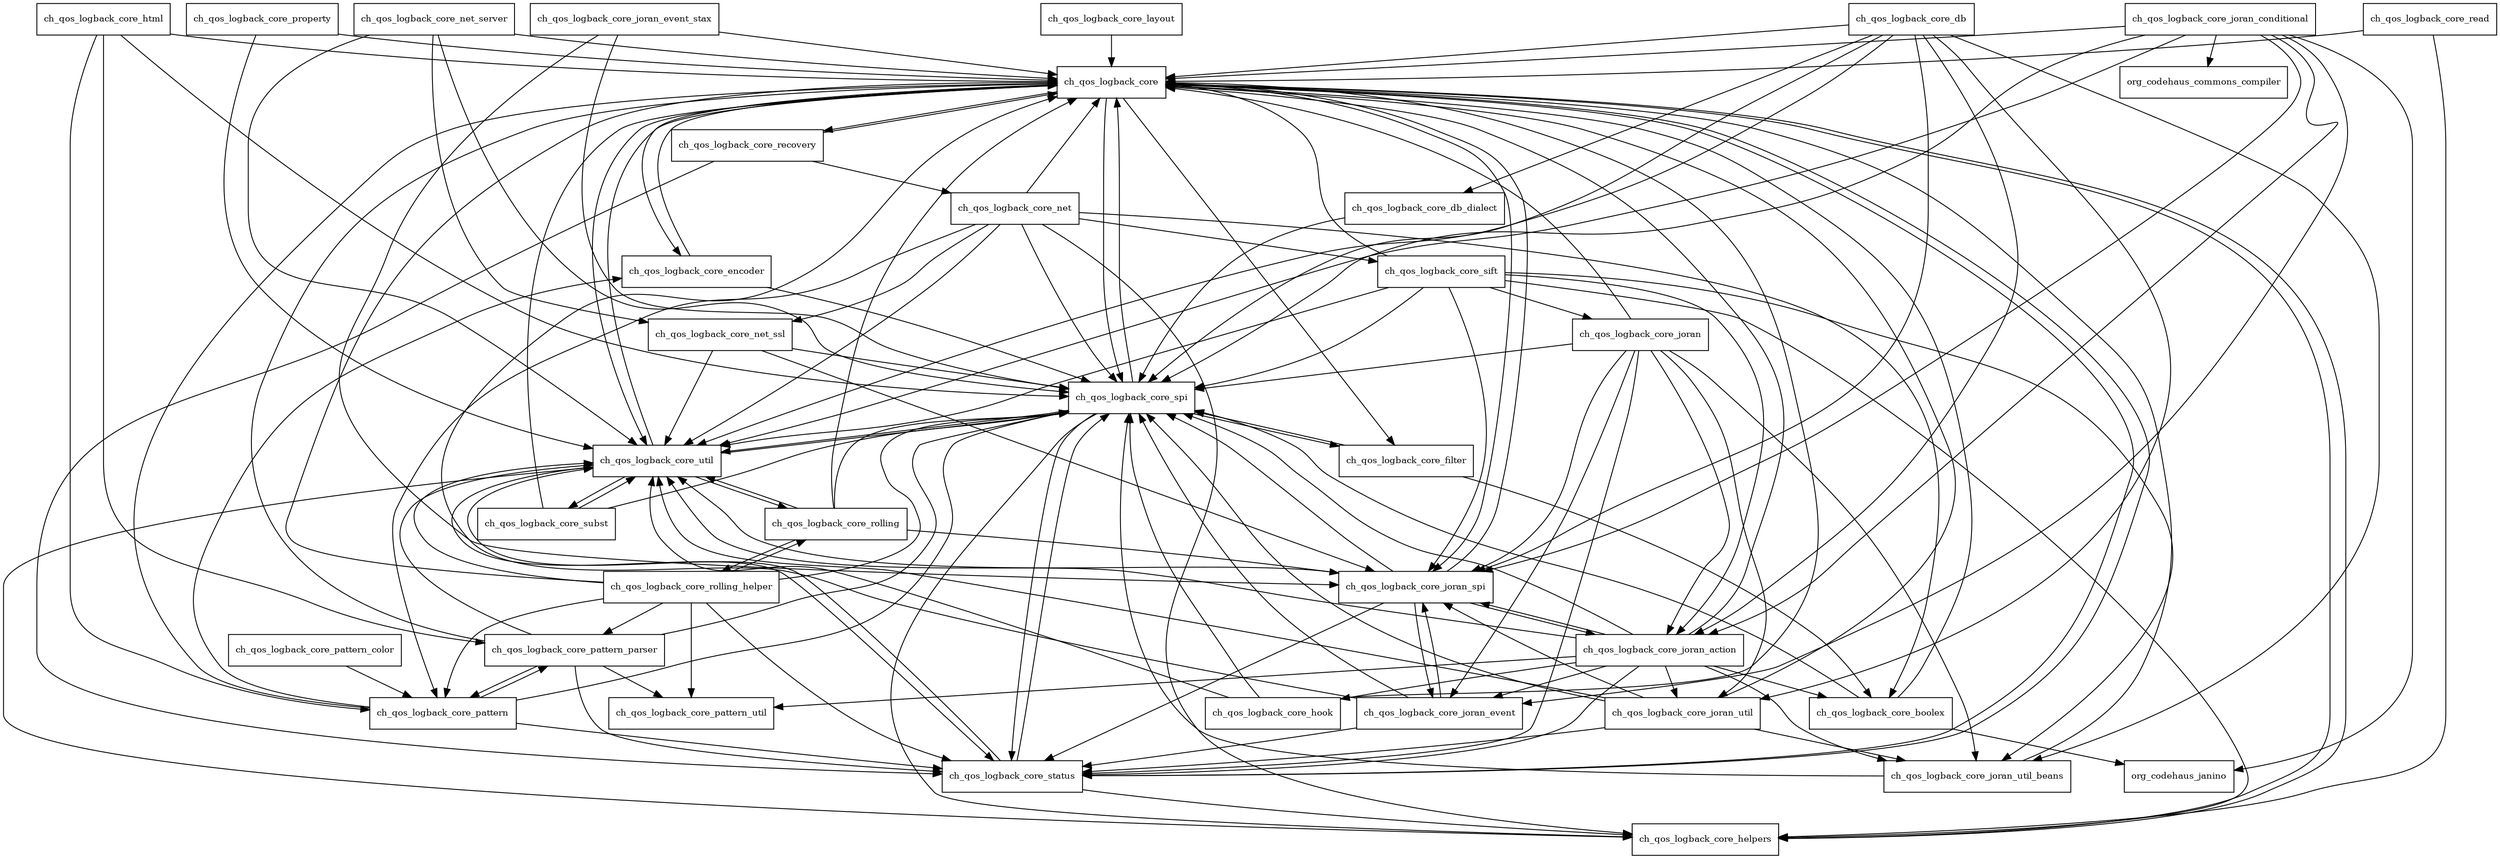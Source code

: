digraph logback_core_1_2_3_package_dependencies {
  node [shape = box, fontsize=10.0];
  ch_qos_logback_core -> ch_qos_logback_core_encoder;
  ch_qos_logback_core -> ch_qos_logback_core_filter;
  ch_qos_logback_core -> ch_qos_logback_core_helpers;
  ch_qos_logback_core -> ch_qos_logback_core_joran_spi;
  ch_qos_logback_core -> ch_qos_logback_core_recovery;
  ch_qos_logback_core -> ch_qos_logback_core_spi;
  ch_qos_logback_core -> ch_qos_logback_core_status;
  ch_qos_logback_core -> ch_qos_logback_core_util;
  ch_qos_logback_core_boolex -> ch_qos_logback_core;
  ch_qos_logback_core_boolex -> ch_qos_logback_core_spi;
  ch_qos_logback_core_boolex -> org_codehaus_janino;
  ch_qos_logback_core_db -> ch_qos_logback_core;
  ch_qos_logback_core_db -> ch_qos_logback_core_db_dialect;
  ch_qos_logback_core_db -> ch_qos_logback_core_joran_action;
  ch_qos_logback_core_db -> ch_qos_logback_core_joran_spi;
  ch_qos_logback_core_db -> ch_qos_logback_core_joran_util;
  ch_qos_logback_core_db -> ch_qos_logback_core_joran_util_beans;
  ch_qos_logback_core_db -> ch_qos_logback_core_spi;
  ch_qos_logback_core_db -> ch_qos_logback_core_util;
  ch_qos_logback_core_db_dialect -> ch_qos_logback_core_spi;
  ch_qos_logback_core_encoder -> ch_qos_logback_core;
  ch_qos_logback_core_encoder -> ch_qos_logback_core_spi;
  ch_qos_logback_core_filter -> ch_qos_logback_core_boolex;
  ch_qos_logback_core_filter -> ch_qos_logback_core_spi;
  ch_qos_logback_core_helpers -> ch_qos_logback_core;
  ch_qos_logback_core_hook -> ch_qos_logback_core;
  ch_qos_logback_core_hook -> ch_qos_logback_core_spi;
  ch_qos_logback_core_hook -> ch_qos_logback_core_util;
  ch_qos_logback_core_html -> ch_qos_logback_core;
  ch_qos_logback_core_html -> ch_qos_logback_core_pattern;
  ch_qos_logback_core_html -> ch_qos_logback_core_pattern_parser;
  ch_qos_logback_core_html -> ch_qos_logback_core_spi;
  ch_qos_logback_core_joran -> ch_qos_logback_core;
  ch_qos_logback_core_joran -> ch_qos_logback_core_joran_action;
  ch_qos_logback_core_joran -> ch_qos_logback_core_joran_event;
  ch_qos_logback_core_joran -> ch_qos_logback_core_joran_spi;
  ch_qos_logback_core_joran -> ch_qos_logback_core_joran_util;
  ch_qos_logback_core_joran -> ch_qos_logback_core_joran_util_beans;
  ch_qos_logback_core_joran -> ch_qos_logback_core_spi;
  ch_qos_logback_core_joran -> ch_qos_logback_core_status;
  ch_qos_logback_core_joran_action -> ch_qos_logback_core;
  ch_qos_logback_core_joran_action -> ch_qos_logback_core_boolex;
  ch_qos_logback_core_joran_action -> ch_qos_logback_core_hook;
  ch_qos_logback_core_joran_action -> ch_qos_logback_core_joran_event;
  ch_qos_logback_core_joran_action -> ch_qos_logback_core_joran_spi;
  ch_qos_logback_core_joran_action -> ch_qos_logback_core_joran_util;
  ch_qos_logback_core_joran_action -> ch_qos_logback_core_joran_util_beans;
  ch_qos_logback_core_joran_action -> ch_qos_logback_core_pattern_util;
  ch_qos_logback_core_joran_action -> ch_qos_logback_core_spi;
  ch_qos_logback_core_joran_action -> ch_qos_logback_core_status;
  ch_qos_logback_core_joran_action -> ch_qos_logback_core_util;
  ch_qos_logback_core_joran_conditional -> ch_qos_logback_core;
  ch_qos_logback_core_joran_conditional -> ch_qos_logback_core_joran_action;
  ch_qos_logback_core_joran_conditional -> ch_qos_logback_core_joran_event;
  ch_qos_logback_core_joran_conditional -> ch_qos_logback_core_joran_spi;
  ch_qos_logback_core_joran_conditional -> ch_qos_logback_core_spi;
  ch_qos_logback_core_joran_conditional -> ch_qos_logback_core_util;
  ch_qos_logback_core_joran_conditional -> org_codehaus_commons_compiler;
  ch_qos_logback_core_joran_conditional -> org_codehaus_janino;
  ch_qos_logback_core_joran_event -> ch_qos_logback_core;
  ch_qos_logback_core_joran_event -> ch_qos_logback_core_joran_spi;
  ch_qos_logback_core_joran_event -> ch_qos_logback_core_spi;
  ch_qos_logback_core_joran_event -> ch_qos_logback_core_status;
  ch_qos_logback_core_joran_event_stax -> ch_qos_logback_core;
  ch_qos_logback_core_joran_event_stax -> ch_qos_logback_core_joran_spi;
  ch_qos_logback_core_joran_event_stax -> ch_qos_logback_core_spi;
  ch_qos_logback_core_joran_spi -> ch_qos_logback_core;
  ch_qos_logback_core_joran_spi -> ch_qos_logback_core_joran_action;
  ch_qos_logback_core_joran_spi -> ch_qos_logback_core_joran_event;
  ch_qos_logback_core_joran_spi -> ch_qos_logback_core_spi;
  ch_qos_logback_core_joran_spi -> ch_qos_logback_core_status;
  ch_qos_logback_core_joran_spi -> ch_qos_logback_core_util;
  ch_qos_logback_core_joran_util -> ch_qos_logback_core;
  ch_qos_logback_core_joran_util -> ch_qos_logback_core_joran_spi;
  ch_qos_logback_core_joran_util -> ch_qos_logback_core_joran_util_beans;
  ch_qos_logback_core_joran_util -> ch_qos_logback_core_spi;
  ch_qos_logback_core_joran_util -> ch_qos_logback_core_status;
  ch_qos_logback_core_joran_util -> ch_qos_logback_core_util;
  ch_qos_logback_core_joran_util_beans -> ch_qos_logback_core;
  ch_qos_logback_core_joran_util_beans -> ch_qos_logback_core_spi;
  ch_qos_logback_core_layout -> ch_qos_logback_core;
  ch_qos_logback_core_net -> ch_qos_logback_core;
  ch_qos_logback_core_net -> ch_qos_logback_core_boolex;
  ch_qos_logback_core_net -> ch_qos_logback_core_helpers;
  ch_qos_logback_core_net -> ch_qos_logback_core_net_ssl;
  ch_qos_logback_core_net -> ch_qos_logback_core_pattern;
  ch_qos_logback_core_net -> ch_qos_logback_core_sift;
  ch_qos_logback_core_net -> ch_qos_logback_core_spi;
  ch_qos_logback_core_net -> ch_qos_logback_core_util;
  ch_qos_logback_core_net_server -> ch_qos_logback_core;
  ch_qos_logback_core_net_server -> ch_qos_logback_core_net_ssl;
  ch_qos_logback_core_net_server -> ch_qos_logback_core_spi;
  ch_qos_logback_core_net_server -> ch_qos_logback_core_util;
  ch_qos_logback_core_net_ssl -> ch_qos_logback_core_joran_spi;
  ch_qos_logback_core_net_ssl -> ch_qos_logback_core_spi;
  ch_qos_logback_core_net_ssl -> ch_qos_logback_core_util;
  ch_qos_logback_core_pattern -> ch_qos_logback_core;
  ch_qos_logback_core_pattern -> ch_qos_logback_core_encoder;
  ch_qos_logback_core_pattern -> ch_qos_logback_core_pattern_parser;
  ch_qos_logback_core_pattern -> ch_qos_logback_core_spi;
  ch_qos_logback_core_pattern -> ch_qos_logback_core_status;
  ch_qos_logback_core_pattern_color -> ch_qos_logback_core_pattern;
  ch_qos_logback_core_pattern_parser -> ch_qos_logback_core;
  ch_qos_logback_core_pattern_parser -> ch_qos_logback_core_pattern;
  ch_qos_logback_core_pattern_parser -> ch_qos_logback_core_pattern_util;
  ch_qos_logback_core_pattern_parser -> ch_qos_logback_core_spi;
  ch_qos_logback_core_pattern_parser -> ch_qos_logback_core_status;
  ch_qos_logback_core_pattern_parser -> ch_qos_logback_core_util;
  ch_qos_logback_core_property -> ch_qos_logback_core;
  ch_qos_logback_core_property -> ch_qos_logback_core_util;
  ch_qos_logback_core_read -> ch_qos_logback_core;
  ch_qos_logback_core_read -> ch_qos_logback_core_helpers;
  ch_qos_logback_core_recovery -> ch_qos_logback_core;
  ch_qos_logback_core_recovery -> ch_qos_logback_core_net;
  ch_qos_logback_core_recovery -> ch_qos_logback_core_status;
  ch_qos_logback_core_rolling -> ch_qos_logback_core;
  ch_qos_logback_core_rolling -> ch_qos_logback_core_joran_spi;
  ch_qos_logback_core_rolling -> ch_qos_logback_core_rolling_helper;
  ch_qos_logback_core_rolling -> ch_qos_logback_core_spi;
  ch_qos_logback_core_rolling -> ch_qos_logback_core_util;
  ch_qos_logback_core_rolling_helper -> ch_qos_logback_core;
  ch_qos_logback_core_rolling_helper -> ch_qos_logback_core_pattern;
  ch_qos_logback_core_rolling_helper -> ch_qos_logback_core_pattern_parser;
  ch_qos_logback_core_rolling_helper -> ch_qos_logback_core_pattern_util;
  ch_qos_logback_core_rolling_helper -> ch_qos_logback_core_rolling;
  ch_qos_logback_core_rolling_helper -> ch_qos_logback_core_spi;
  ch_qos_logback_core_rolling_helper -> ch_qos_logback_core_status;
  ch_qos_logback_core_rolling_helper -> ch_qos_logback_core_util;
  ch_qos_logback_core_sift -> ch_qos_logback_core;
  ch_qos_logback_core_sift -> ch_qos_logback_core_helpers;
  ch_qos_logback_core_sift -> ch_qos_logback_core_joran;
  ch_qos_logback_core_sift -> ch_qos_logback_core_joran_action;
  ch_qos_logback_core_sift -> ch_qos_logback_core_joran_spi;
  ch_qos_logback_core_sift -> ch_qos_logback_core_joran_util_beans;
  ch_qos_logback_core_sift -> ch_qos_logback_core_spi;
  ch_qos_logback_core_sift -> ch_qos_logback_core_util;
  ch_qos_logback_core_spi -> ch_qos_logback_core;
  ch_qos_logback_core_spi -> ch_qos_logback_core_filter;
  ch_qos_logback_core_spi -> ch_qos_logback_core_helpers;
  ch_qos_logback_core_spi -> ch_qos_logback_core_status;
  ch_qos_logback_core_spi -> ch_qos_logback_core_util;
  ch_qos_logback_core_status -> ch_qos_logback_core;
  ch_qos_logback_core_status -> ch_qos_logback_core_helpers;
  ch_qos_logback_core_status -> ch_qos_logback_core_spi;
  ch_qos_logback_core_status -> ch_qos_logback_core_util;
  ch_qos_logback_core_subst -> ch_qos_logback_core;
  ch_qos_logback_core_subst -> ch_qos_logback_core_spi;
  ch_qos_logback_core_subst -> ch_qos_logback_core_util;
  ch_qos_logback_core_util -> ch_qos_logback_core;
  ch_qos_logback_core_util -> ch_qos_logback_core_helpers;
  ch_qos_logback_core_util -> ch_qos_logback_core_rolling;
  ch_qos_logback_core_util -> ch_qos_logback_core_spi;
  ch_qos_logback_core_util -> ch_qos_logback_core_status;
  ch_qos_logback_core_util -> ch_qos_logback_core_subst;
}
